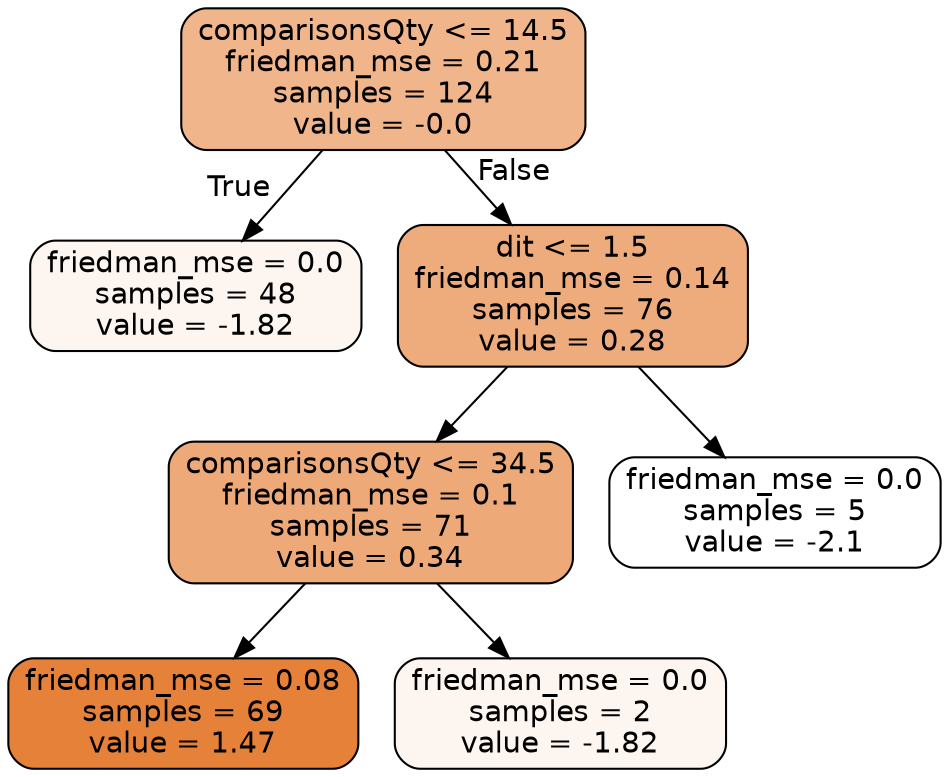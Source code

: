 digraph Tree {
node [shape=box, style="filled, rounded", color="black", fontname="helvetica"] ;
edge [fontname="helvetica"] ;
0 [label="comparisonsQty <= 14.5\nfriedman_mse = 0.21\nsamples = 124\nvalue = -0.0", fillcolor="#f0b58a"] ;
1 [label="friedman_mse = 0.0\nsamples = 48\nvalue = -1.82", fillcolor="#fdf5ef"] ;
0 -> 1 [labeldistance=2.5, labelangle=45, headlabel="True"] ;
2 [label="dit <= 1.5\nfriedman_mse = 0.14\nsamples = 76\nvalue = 0.28", fillcolor="#eeab7b"] ;
0 -> 2 [labeldistance=2.5, labelangle=-45, headlabel="False"] ;
3 [label="comparisonsQty <= 34.5\nfriedman_mse = 0.1\nsamples = 71\nvalue = 0.34", fillcolor="#eda977"] ;
2 -> 3 ;
5 [label="friedman_mse = 0.08\nsamples = 69\nvalue = 1.47", fillcolor="#e58139"] ;
3 -> 5 ;
6 [label="friedman_mse = 0.0\nsamples = 2\nvalue = -1.82", fillcolor="#fdf5ef"] ;
3 -> 6 ;
4 [label="friedman_mse = 0.0\nsamples = 5\nvalue = -2.1", fillcolor="#ffffff"] ;
2 -> 4 ;
}